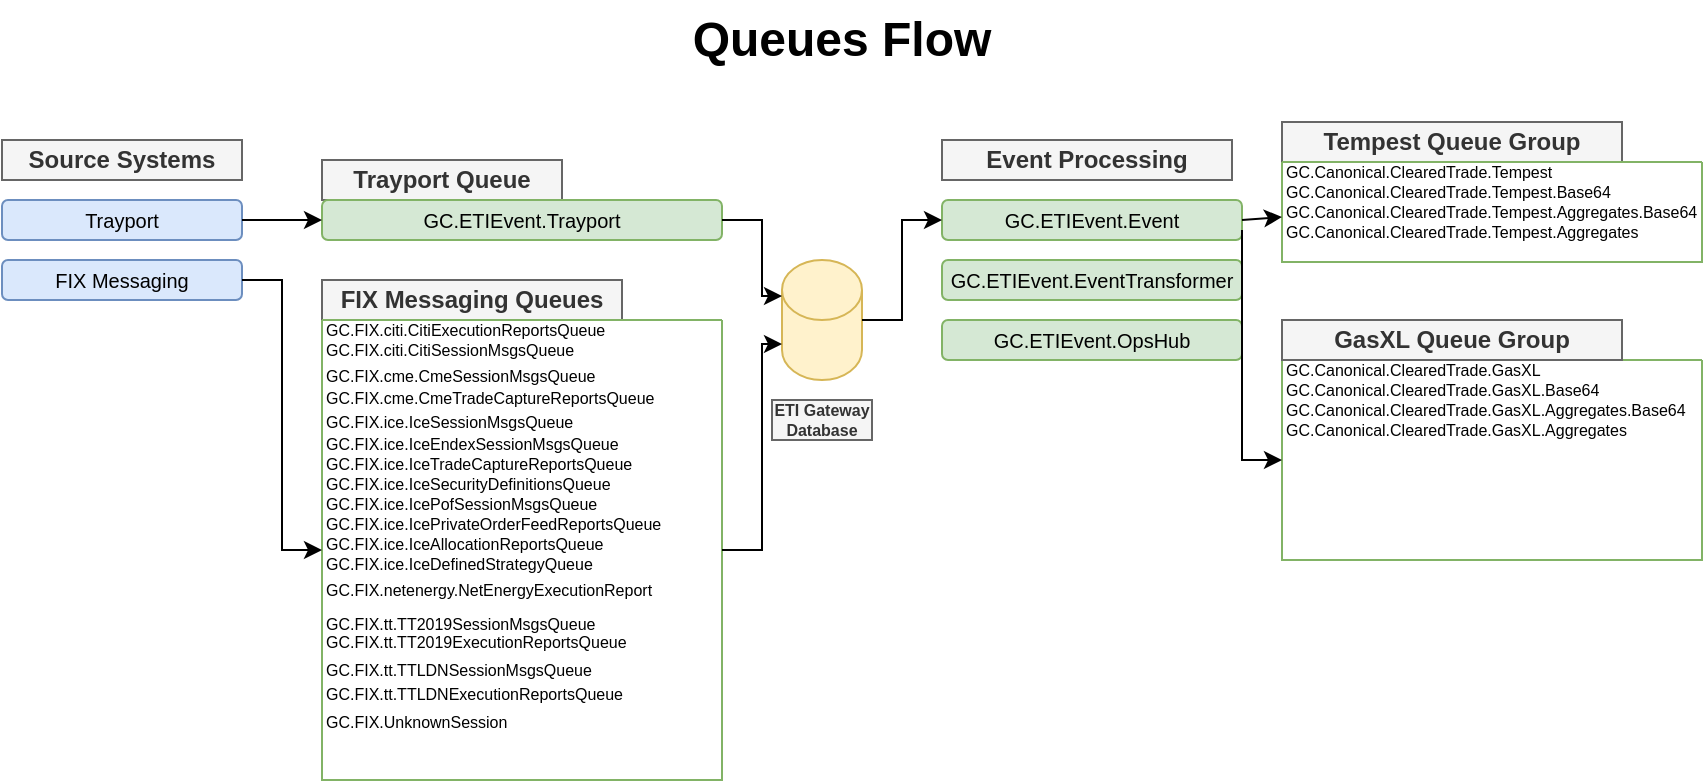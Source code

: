 <mxfile version="27.0.5">
  <diagram name="ActiveMQ Queue Flow (Compact)" id="G3FDtILWYU0ojPlbzt5Z">
    <mxGraphModel dx="977" dy="565" grid="1" gridSize="10" guides="1" tooltips="1" connect="1" arrows="1" fold="1" page="1" pageScale="1" pageWidth="827" pageHeight="1169" math="0" shadow="0">
      <root>
        <mxCell id="0" />
        <mxCell id="1" parent="0" />
        <mxCell id="_usnRw0H4B4DCY_nCiYN-1" value="Queues Flow" style="text;html=1;strokeColor=none;fillColor=none;align=center;verticalAlign=middle;whiteSpace=wrap;rounded=0;fontSize=24;fontStyle=1" vertex="1" parent="1">
          <mxGeometry x="260" y="50" width="400" height="40" as="geometry" />
        </mxCell>
        <mxCell id="_usnRw0H4B4DCY_nCiYN-2" value="Source Systems" style="text;html=1;strokeColor=#666666;fillColor=#f5f5f5;align=center;verticalAlign=middle;whiteSpace=wrap;rounded=0;fontStyle=1;fontSize=12;fontColor=#333333;" vertex="1" parent="1">
          <mxGeometry x="40" y="120" width="120" height="20" as="geometry" />
        </mxCell>
        <mxCell id="_usnRw0H4B4DCY_nCiYN-3" value="Trayport" style="rounded=1;whiteSpace=wrap;html=1;fillColor=#dae8fc;strokeColor=#6c8ebf;fontSize=10;fontStyle=0;shadow=0;glass=0;sketch=0;" vertex="1" parent="1">
          <mxGeometry x="40" y="150" width="120" height="20" as="geometry" />
        </mxCell>
        <mxCell id="_usnRw0H4B4DCY_nCiYN-4" value="FIX Messaging" style="rounded=1;whiteSpace=wrap;html=1;fillColor=#dae8fc;strokeColor=#6c8ebf;fontSize=10;fontStyle=0;" vertex="1" parent="1">
          <mxGeometry x="40" y="180" width="120" height="20" as="geometry" />
        </mxCell>
        <mxCell id="_usnRw0H4B4DCY_nCiYN-5" value="Trayport Queue" style="text;html=1;strokeColor=#666666;fillColor=#f5f5f5;align=center;verticalAlign=middle;whiteSpace=wrap;rounded=0;fontStyle=1;fontSize=12;fontColor=#333333;" vertex="1" parent="1">
          <mxGeometry x="200" y="130" width="120" height="20" as="geometry" />
        </mxCell>
        <mxCell id="_usnRw0H4B4DCY_nCiYN-6" value="GC.ETIEvent.Trayport" style="rounded=1;whiteSpace=wrap;html=1;fillColor=#d5e8d4;strokeColor=#82b366;fontSize=10;fontStyle=0;" vertex="1" parent="1">
          <mxGeometry x="200" y="150" width="200" height="20" as="geometry" />
        </mxCell>
        <mxCell id="_usnRw0H4B4DCY_nCiYN-7" value="FIX Messaging Queues" style="text;html=1;strokeColor=#666666;fillColor=#f5f5f5;align=center;verticalAlign=middle;whiteSpace=wrap;rounded=0;fontStyle=1;fontSize=12;fontColor=#333333;" vertex="1" parent="1">
          <mxGeometry x="200" y="190" width="150" height="20" as="geometry" />
        </mxCell>
        <mxCell id="_usnRw0H4B4DCY_nCiYN-8" value="" style="swimlane;startSize=0;html=1;fillColor=#D5E8D4;strokeColor=#82b366;fontSize=10;fontStyle=0;collapsible=0;" vertex="1" parent="1">
          <mxGeometry x="200" y="210" width="200" height="230" as="geometry" />
        </mxCell>
        <mxCell id="_usnRw0H4B4DCY_nCiYN-9" value="GC.FIX.citi.CitiExecutionReportsQueue" style="text;html=1;strokeColor=none;fillColor=none;align=left;verticalAlign=middle;whiteSpace=wrap;rounded=0;fontSize=8;" vertex="1" parent="_usnRw0H4B4DCY_nCiYN-8">
          <mxGeometry width="120" height="10" as="geometry" />
        </mxCell>
        <mxCell id="_usnRw0H4B4DCY_nCiYN-10" value="GC.FIX.citi.CitiSessionMsgsQueue" style="text;html=1;strokeColor=none;fillColor=none;align=left;verticalAlign=middle;whiteSpace=wrap;rounded=0;fontSize=8;" vertex="1" parent="_usnRw0H4B4DCY_nCiYN-8">
          <mxGeometry y="10" width="120" height="10" as="geometry" />
        </mxCell>
        <mxCell id="_usnRw0H4B4DCY_nCiYN-11" value="GC.FIX.cme.CmeSessionMsgsQueue" style="text;html=1;strokeColor=none;fillColor=none;align=left;verticalAlign=middle;whiteSpace=wrap;rounded=0;fontSize=8;" vertex="1" parent="_usnRw0H4B4DCY_nCiYN-8">
          <mxGeometry y="21" width="120" height="13" as="geometry" />
        </mxCell>
        <mxCell id="_usnRw0H4B4DCY_nCiYN-12" value="GC.FIX.cme.CmeTradeCaptureReportsQueue" style="text;html=1;strokeColor=none;fillColor=none;align=left;verticalAlign=middle;whiteSpace=wrap;rounded=0;fontSize=8;" vertex="1" parent="_usnRw0H4B4DCY_nCiYN-8">
          <mxGeometry y="34" width="120" height="10" as="geometry" />
        </mxCell>
        <mxCell id="_usnRw0H4B4DCY_nCiYN-13" value="GC.FIX.ice.IceSessionMsgsQueue" style="text;html=1;strokeColor=none;fillColor=none;align=left;verticalAlign=middle;whiteSpace=wrap;rounded=0;fontSize=8;" vertex="1" parent="_usnRw0H4B4DCY_nCiYN-8">
          <mxGeometry y="46" width="120" height="10" as="geometry" />
        </mxCell>
        <mxCell id="_usnRw0H4B4DCY_nCiYN-14" value="GC.FIX.ice.IceEndexSessionMsgsQueue" style="text;html=1;strokeColor=none;fillColor=none;align=left;verticalAlign=middle;whiteSpace=wrap;rounded=0;fontSize=8;" vertex="1" parent="_usnRw0H4B4DCY_nCiYN-8">
          <mxGeometry y="57" width="120" height="10" as="geometry" />
        </mxCell>
        <mxCell id="_usnRw0H4B4DCY_nCiYN-15" value="GC.FIX.ice.IceTradeCaptureReportsQueue" style="text;html=1;strokeColor=none;fillColor=none;align=left;verticalAlign=middle;whiteSpace=wrap;rounded=0;fontSize=8;" vertex="1" parent="_usnRw0H4B4DCY_nCiYN-8">
          <mxGeometry y="67" width="120" height="10" as="geometry" />
        </mxCell>
        <mxCell id="_usnRw0H4B4DCY_nCiYN-16" value="GC.FIX.ice.IceSecurityDefinitionsQueue" style="text;html=1;strokeColor=none;fillColor=none;align=left;verticalAlign=middle;whiteSpace=wrap;rounded=0;fontSize=8;" vertex="1" parent="_usnRw0H4B4DCY_nCiYN-8">
          <mxGeometry y="77" width="120" height="10" as="geometry" />
        </mxCell>
        <mxCell id="_usnRw0H4B4DCY_nCiYN-17" value="GC.FIX.ice.IcePofSessionMsgsQueue" style="text;html=1;strokeColor=none;fillColor=none;align=left;verticalAlign=middle;whiteSpace=wrap;rounded=0;fontSize=8;" vertex="1" parent="_usnRw0H4B4DCY_nCiYN-8">
          <mxGeometry y="87" width="120" height="10" as="geometry" />
        </mxCell>
        <mxCell id="_usnRw0H4B4DCY_nCiYN-18" value="GC.FIX.ice.IcePrivateOrderFeedReportsQueue" style="text;html=1;strokeColor=none;fillColor=none;align=left;verticalAlign=middle;whiteSpace=wrap;rounded=0;fontSize=8;" vertex="1" parent="_usnRw0H4B4DCY_nCiYN-8">
          <mxGeometry y="97" width="120" height="10" as="geometry" />
        </mxCell>
        <mxCell id="_usnRw0H4B4DCY_nCiYN-19" value="GC.FIX.ice.IceAllocationReportsQueue" style="text;html=1;strokeColor=none;fillColor=none;align=left;verticalAlign=middle;whiteSpace=wrap;rounded=0;fontSize=8;" vertex="1" parent="_usnRw0H4B4DCY_nCiYN-8">
          <mxGeometry y="107" width="120" height="10" as="geometry" />
        </mxCell>
        <mxCell id="_usnRw0H4B4DCY_nCiYN-20" value="GC.FIX.ice.IceDefinedStrategyQueue" style="text;html=1;strokeColor=none;fillColor=none;align=left;verticalAlign=middle;whiteSpace=wrap;rounded=0;fontSize=8;" vertex="1" parent="_usnRw0H4B4DCY_nCiYN-8">
          <mxGeometry y="117" width="120" height="10" as="geometry" />
        </mxCell>
        <mxCell id="_usnRw0H4B4DCY_nCiYN-21" value="GC.FIX.netenergy.NetEnergyExecutionReport" style="text;html=1;strokeColor=none;fillColor=none;align=left;verticalAlign=middle;whiteSpace=wrap;rounded=0;fontSize=8;" vertex="1" parent="_usnRw0H4B4DCY_nCiYN-8">
          <mxGeometry y="130" width="120" height="10" as="geometry" />
        </mxCell>
        <mxCell id="_usnRw0H4B4DCY_nCiYN-22" value="GC.FIX.tt.TT2019SessionMsgsQueue" style="text;html=1;strokeColor=none;fillColor=none;align=left;verticalAlign=middle;whiteSpace=wrap;rounded=0;fontSize=8;" vertex="1" parent="_usnRw0H4B4DCY_nCiYN-8">
          <mxGeometry y="145" width="120" height="14" as="geometry" />
        </mxCell>
        <mxCell id="_usnRw0H4B4DCY_nCiYN-23" value="GC.FIX.tt.TT2019ExecutionReportsQueue" style="text;html=1;strokeColor=none;fillColor=none;align=left;verticalAlign=middle;whiteSpace=wrap;rounded=0;fontSize=8;" vertex="1" parent="_usnRw0H4B4DCY_nCiYN-8">
          <mxGeometry y="156" width="120" height="10" as="geometry" />
        </mxCell>
        <mxCell id="_usnRw0H4B4DCY_nCiYN-24" value="GC.FIX.tt.TTLDNSessionMsgsQueue" style="text;html=1;strokeColor=none;fillColor=none;align=left;verticalAlign=middle;whiteSpace=wrap;rounded=0;fontSize=8;" vertex="1" parent="_usnRw0H4B4DCY_nCiYN-8">
          <mxGeometry y="170" width="120" height="10" as="geometry" />
        </mxCell>
        <mxCell id="_usnRw0H4B4DCY_nCiYN-25" value="GC.FIX.tt.TTLDNExecutionReportsQueue" style="text;html=1;strokeColor=none;fillColor=none;align=left;verticalAlign=middle;whiteSpace=wrap;rounded=0;fontSize=8;" vertex="1" parent="_usnRw0H4B4DCY_nCiYN-8">
          <mxGeometry y="182" width="120" height="10" as="geometry" />
        </mxCell>
        <mxCell id="_usnRw0H4B4DCY_nCiYN-26" value="GC.FIX.UnknownSession" style="text;html=1;strokeColor=none;fillColor=none;align=left;verticalAlign=middle;whiteSpace=wrap;rounded=0;fontSize=8;" vertex="1" parent="_usnRw0H4B4DCY_nCiYN-8">
          <mxGeometry y="196" width="170" height="10" as="geometry" />
        </mxCell>
        <mxCell id="_usnRw0H4B4DCY_nCiYN-27" value="ETI Gateway Database" style="text;html=1;strokeColor=#666666;fillColor=#f5f5f5;align=center;verticalAlign=middle;whiteSpace=wrap;rounded=0;fontStyle=1;fontSize=8;fontColor=#333333;" vertex="1" parent="1">
          <mxGeometry x="425" y="250" width="50" height="20" as="geometry" />
        </mxCell>
        <mxCell id="_usnRw0H4B4DCY_nCiYN-28" value="" style="shape=cylinder3;whiteSpace=wrap;html=1;boundedLbl=1;backgroundOutline=1;size=15;fillColor=#fff2cc;strokeColor=#d6b656;" vertex="1" parent="1">
          <mxGeometry x="430" y="180" width="40" height="60" as="geometry" />
        </mxCell>
        <mxCell id="_usnRw0H4B4DCY_nCiYN-29" value="Event Processing" style="text;html=1;strokeColor=#666666;fillColor=#f5f5f5;align=center;verticalAlign=middle;whiteSpace=wrap;rounded=0;fontStyle=1;fontSize=12;fontColor=#333333;" vertex="1" parent="1">
          <mxGeometry x="510" y="120" width="145" height="20" as="geometry" />
        </mxCell>
        <mxCell id="_usnRw0H4B4DCY_nCiYN-30" value="GC.ETIEvent.Event" style="rounded=1;whiteSpace=wrap;html=1;fillColor=#d5e8d4;strokeColor=#82b366;fontSize=10;fontStyle=0;" vertex="1" parent="1">
          <mxGeometry x="510" y="150" width="150" height="20" as="geometry" />
        </mxCell>
        <mxCell id="_usnRw0H4B4DCY_nCiYN-31" value="GC.ETIEvent.EventTransformer" style="rounded=1;whiteSpace=wrap;html=1;fillColor=#d5e8d4;strokeColor=#82b366;fontSize=10;fontStyle=0;" vertex="1" parent="1">
          <mxGeometry x="510" y="180" width="150" height="20" as="geometry" />
        </mxCell>
        <mxCell id="_usnRw0H4B4DCY_nCiYN-32" value="GC.ETIEvent.OpsHub" style="rounded=1;whiteSpace=wrap;html=1;fillColor=#d5e8d4;strokeColor=#82b366;fontSize=10;fontStyle=0;" vertex="1" parent="1">
          <mxGeometry x="510" y="210" width="150" height="20" as="geometry" />
        </mxCell>
        <mxCell id="_usnRw0H4B4DCY_nCiYN-33" value="Tempest Queue Group" style="text;html=1;strokeColor=#666666;fillColor=#f5f5f5;align=center;verticalAlign=middle;whiteSpace=wrap;rounded=0;fontStyle=1;fontSize=12;fontColor=#333333;" vertex="1" parent="1">
          <mxGeometry x="680" y="111" width="170" height="20" as="geometry" />
        </mxCell>
        <mxCell id="_usnRw0H4B4DCY_nCiYN-34" value="" style="swimlane;startSize=0;html=1;fillColor=#d5e8d4;strokeColor=#82b366;fontSize=10;fontStyle=0;collapsible=0;" vertex="1" parent="1">
          <mxGeometry x="680" y="131" width="210" height="50" as="geometry" />
        </mxCell>
        <mxCell id="_usnRw0H4B4DCY_nCiYN-35" value="GC.Canonical.ClearedTrade.Tempest" style="text;html=1;strokeColor=none;fillColor=none;align=left;verticalAlign=middle;whiteSpace=wrap;rounded=0;fontSize=8;" vertex="1" parent="_usnRw0H4B4DCY_nCiYN-34">
          <mxGeometry width="120" height="10" as="geometry" />
        </mxCell>
        <mxCell id="_usnRw0H4B4DCY_nCiYN-36" value="GC.Canonical.ClearedTrade.Tempest.Base64" style="text;html=1;strokeColor=none;fillColor=none;align=left;verticalAlign=middle;whiteSpace=wrap;rounded=0;fontSize=8;" vertex="1" parent="_usnRw0H4B4DCY_nCiYN-34">
          <mxGeometry y="10" width="120" height="10" as="geometry" />
        </mxCell>
        <mxCell id="_usnRw0H4B4DCY_nCiYN-37" value="GC.Canonical.ClearedTrade.Tempest.Aggregates.Base64" style="text;html=1;strokeColor=none;fillColor=none;align=left;verticalAlign=middle;whiteSpace=wrap;rounded=0;fontSize=8;" vertex="1" parent="_usnRw0H4B4DCY_nCiYN-34">
          <mxGeometry y="20" width="120" height="10" as="geometry" />
        </mxCell>
        <mxCell id="_usnRw0H4B4DCY_nCiYN-38" value="GC.Canonical.ClearedTrade.Tempest.Aggregates" style="text;html=1;strokeColor=none;fillColor=none;align=left;verticalAlign=middle;whiteSpace=wrap;rounded=0;fontSize=8;" vertex="1" parent="_usnRw0H4B4DCY_nCiYN-34">
          <mxGeometry y="30" width="120" height="10" as="geometry" />
        </mxCell>
        <mxCell id="_usnRw0H4B4DCY_nCiYN-40" value="" style="swimlane;startSize=0;html=1;fillColor=#d5e8d4;strokeColor=#82b366;fontSize=10;fontStyle=0;collapsible=0;" vertex="1" parent="1">
          <mxGeometry x="680" y="230" width="210" height="100" as="geometry" />
        </mxCell>
        <mxCell id="_usnRw0H4B4DCY_nCiYN-41" value="GC.Canonical.ClearedTrade.GasXL" style="text;html=1;strokeColor=none;fillColor=none;align=left;verticalAlign=middle;whiteSpace=wrap;rounded=0;fontSize=8;" vertex="1" parent="_usnRw0H4B4DCY_nCiYN-40">
          <mxGeometry width="120" height="10" as="geometry" />
        </mxCell>
        <mxCell id="_usnRw0H4B4DCY_nCiYN-42" value="GC.Canonical.ClearedTrade.GasXL.Base64" style="text;html=1;strokeColor=none;fillColor=none;align=left;verticalAlign=middle;whiteSpace=wrap;rounded=0;fontSize=8;" vertex="1" parent="_usnRw0H4B4DCY_nCiYN-40">
          <mxGeometry y="10" width="120" height="10" as="geometry" />
        </mxCell>
        <mxCell id="_usnRw0H4B4DCY_nCiYN-43" value="GC.Canonical.ClearedTrade.GasXL.Aggregates.Base64" style="text;html=1;strokeColor=none;fillColor=none;align=left;verticalAlign=middle;whiteSpace=wrap;rounded=0;fontSize=8;" vertex="1" parent="_usnRw0H4B4DCY_nCiYN-40">
          <mxGeometry y="20" width="120" height="10" as="geometry" />
        </mxCell>
        <mxCell id="_usnRw0H4B4DCY_nCiYN-44" value="GC.Canonical.ClearedTrade.GasXL.Aggregates" style="text;html=1;strokeColor=none;fillColor=none;align=left;verticalAlign=middle;whiteSpace=wrap;rounded=0;fontSize=8;" vertex="1" parent="_usnRw0H4B4DCY_nCiYN-40">
          <mxGeometry y="30" width="120" height="10" as="geometry" />
        </mxCell>
        <mxCell id="_usnRw0H4B4DCY_nCiYN-39" value="GasXL Queue Group" style="text;html=1;strokeColor=#666666;fillColor=#f5f5f5;align=center;verticalAlign=middle;whiteSpace=wrap;rounded=0;fontStyle=1;fontSize=12;fontColor=#333333;" vertex="1" parent="_usnRw0H4B4DCY_nCiYN-40">
          <mxGeometry y="-20" width="170" height="20" as="geometry" />
        </mxCell>
        <mxCell id="_usnRw0H4B4DCY_nCiYN-45" value="" style="edgeStyle=orthogonalEdgeStyle;rounded=0;orthogonalLoop=1;jettySize=auto;html=1;exitX=1;exitY=0.5;exitDx=0;exitDy=0;entryX=0;entryY=0.5;entryDx=0;entryDy=0;fontSize=8;" edge="1" parent="1" source="_usnRw0H4B4DCY_nCiYN-3" target="_usnRw0H4B4DCY_nCiYN-6">
          <mxGeometry relative="1" as="geometry" />
        </mxCell>
        <mxCell id="_usnRw0H4B4DCY_nCiYN-46" value="" style="edgeStyle=orthogonalEdgeStyle;rounded=0;orthogonalLoop=1;jettySize=auto;html=1;exitX=1;exitY=0.5;exitDx=0;exitDy=0;entryX=0;entryY=0.5;entryDx=0;entryDy=0;fontSize=8;" edge="1" parent="1" source="_usnRw0H4B4DCY_nCiYN-4" target="_usnRw0H4B4DCY_nCiYN-8">
          <mxGeometry relative="1" as="geometry" />
        </mxCell>
        <mxCell id="_usnRw0H4B4DCY_nCiYN-47" value="" style="edgeStyle=orthogonalEdgeStyle;rounded=0;orthogonalLoop=1;jettySize=auto;html=1;exitX=1;exitY=0.5;exitDx=0;exitDy=0;entryX=0;entryY=0.3;entryDx=0;entryDy=0;fontSize=8;entryPerimeter=0;" edge="1" parent="1" source="_usnRw0H4B4DCY_nCiYN-6" target="_usnRw0H4B4DCY_nCiYN-28">
          <mxGeometry relative="1" as="geometry">
            <Array as="points">
              <mxPoint x="420" y="160" />
              <mxPoint x="420" y="198" />
            </Array>
          </mxGeometry>
        </mxCell>
        <mxCell id="_usnRw0H4B4DCY_nCiYN-48" value="" style="edgeStyle=orthogonalEdgeStyle;rounded=0;orthogonalLoop=1;jettySize=auto;html=1;exitX=1;exitY=0.5;exitDx=0;exitDy=0;entryX=0;entryY=0.7;entryDx=0;entryDy=0;fontSize=8;entryPerimeter=0;" edge="1" parent="1" source="_usnRw0H4B4DCY_nCiYN-8" target="_usnRw0H4B4DCY_nCiYN-28">
          <mxGeometry relative="1" as="geometry" />
        </mxCell>
        <mxCell id="_usnRw0H4B4DCY_nCiYN-49" value="" style="edgeStyle=orthogonalEdgeStyle;rounded=0;orthogonalLoop=1;jettySize=auto;html=1;exitX=1;exitY=0.5;exitDx=0;exitDy=0;entryX=0;entryY=0.5;entryDx=0;entryDy=0;fontSize=8;exitPerimeter=0;" edge="1" parent="1" source="_usnRw0H4B4DCY_nCiYN-28" target="_usnRw0H4B4DCY_nCiYN-30">
          <mxGeometry relative="1" as="geometry" />
        </mxCell>
        <mxCell id="_usnRw0H4B4DCY_nCiYN-53" value="" style="edgeStyle=orthogonalEdgeStyle;rounded=0;orthogonalLoop=1;jettySize=auto;html=1;exitX=1;exitY=0.75;exitDx=0;exitDy=0;entryX=0;entryY=0.5;entryDx=0;entryDy=0;fontSize=8;" edge="1" parent="1" source="_usnRw0H4B4DCY_nCiYN-30" target="_usnRw0H4B4DCY_nCiYN-40">
          <mxGeometry relative="1" as="geometry">
            <Array as="points">
              <mxPoint x="660" y="165" />
              <mxPoint x="660" y="280" />
            </Array>
          </mxGeometry>
        </mxCell>
        <mxCell id="_usnRw0H4B4DCY_nCiYN-60" value="" style="endArrow=classic;html=1;rounded=0;entryX=0;entryY=0.75;entryDx=0;entryDy=0;exitX=1;exitY=0.5;exitDx=0;exitDy=0;" edge="1" parent="1" source="_usnRw0H4B4DCY_nCiYN-30" target="_usnRw0H4B4DCY_nCiYN-37">
          <mxGeometry width="50" height="50" relative="1" as="geometry">
            <mxPoint x="640" y="130" as="sourcePoint" />
            <mxPoint x="690" y="81" as="targetPoint" />
          </mxGeometry>
        </mxCell>
      </root>
    </mxGraphModel>
  </diagram>
</mxfile>
